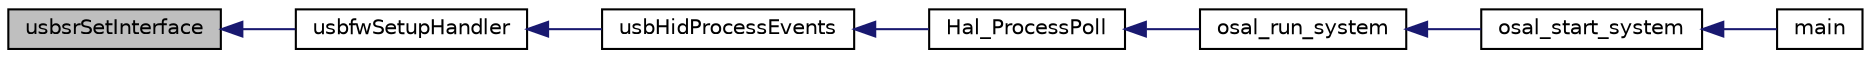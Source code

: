 digraph "usbsrSetInterface"
{
  edge [fontname="Helvetica",fontsize="10",labelfontname="Helvetica",labelfontsize="10"];
  node [fontname="Helvetica",fontsize="10",shape=record];
  rankdir="LR";
  Node1 [label="usbsrSetInterface",height=0.2,width=0.4,color="black", fillcolor="grey75", style="filled" fontcolor="black"];
  Node1 -> Node2 [dir="back",color="midnightblue",fontsize="10",style="solid",fontname="Helvetica"];
  Node2 [label="usbfwSetupHandler",height=0.2,width=0.4,color="black", fillcolor="white", style="filled",URL="$group__module__usb__framework.html#gae52e7cdc318b2ea8e2a13503843a3858",tooltip="USB Setup Handler. "];
  Node2 -> Node3 [dir="back",color="midnightblue",fontsize="10",style="solid",fontname="Helvetica"];
  Node3 [label="usbHidProcessEvents",height=0.2,width=0.4,color="black", fillcolor="white", style="filled",URL="$usb__hid_8h.html#a9a1804712272bfd3901ac9a60338e878"];
  Node3 -> Node4 [dir="back",color="midnightblue",fontsize="10",style="solid",fontname="Helvetica"];
  Node4 [label="Hal_ProcessPoll",height=0.2,width=0.4,color="black", fillcolor="white", style="filled",URL="$target_2_c_c2541_a_r_c_2hal__drivers_8h.html#a2162ec829720c485ca769daa276a5f2e"];
  Node4 -> Node5 [dir="back",color="midnightblue",fontsize="10",style="solid",fontname="Helvetica"];
  Node5 [label="osal_run_system",height=0.2,width=0.4,color="black", fillcolor="white", style="filled",URL="$_o_s_a_l_8h.html#a82425dadb026a04ec77d236d280323c3"];
  Node5 -> Node6 [dir="back",color="midnightblue",fontsize="10",style="solid",fontname="Helvetica"];
  Node6 [label="osal_start_system",height=0.2,width=0.4,color="black", fillcolor="white", style="filled",URL="$_o_s_a_l_8h.html#aae899a0a7f8861e6ef60abcebfca1f3f"];
  Node6 -> Node7 [dir="back",color="midnightblue",fontsize="10",style="solid",fontname="Helvetica"];
  Node7 [label="main",height=0.2,width=0.4,color="black", fillcolor="white", style="filled",URL="$_b_l_e___bridge___main_8c.html#a840291bc02cba5474a4cb46a9b9566fe"];
}
